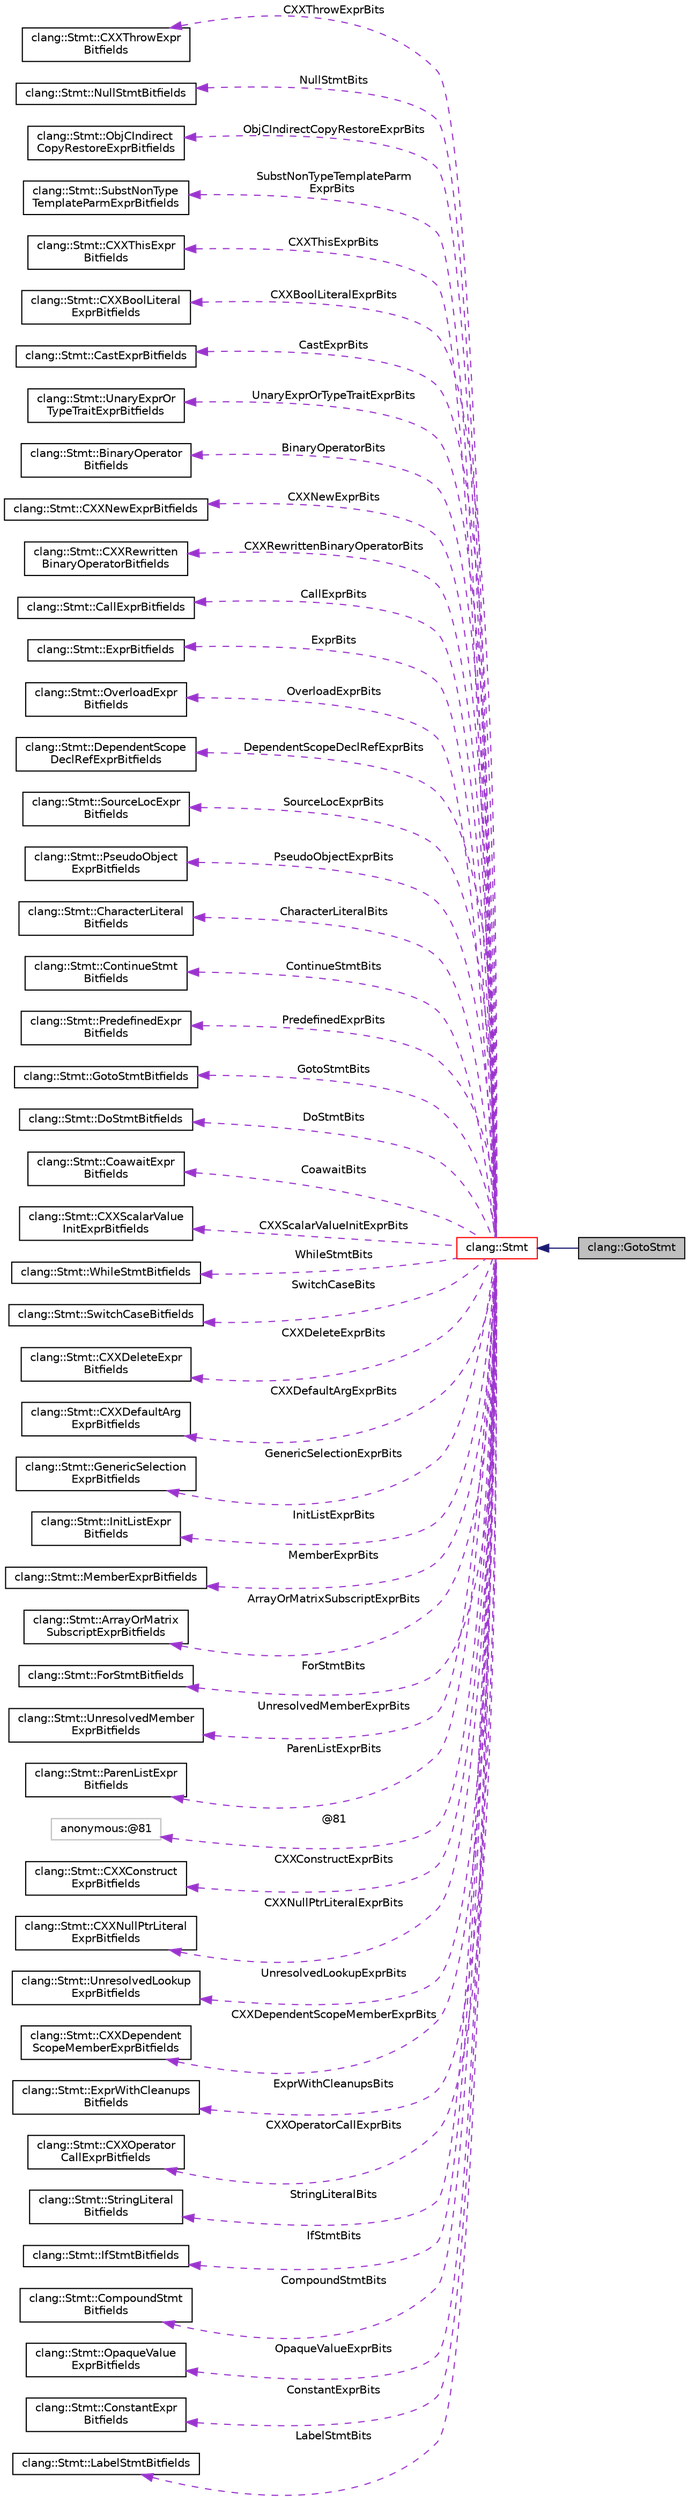 digraph "clang::GotoStmt"
{
 // LATEX_PDF_SIZE
  bgcolor="transparent";
  edge [fontname="Helvetica",fontsize="10",labelfontname="Helvetica",labelfontsize="10"];
  node [fontname="Helvetica",fontsize="10",shape=record];
  rankdir="LR";
  Node1 [label="clang::GotoStmt",height=0.2,width=0.4,color="black", fillcolor="grey75", style="filled", fontcolor="black",tooltip="GotoStmt - This represents a direct goto."];
  Node2 -> Node1 [dir="back",color="midnightblue",fontsize="10",style="solid",fontname="Helvetica"];
  Node2 [label="clang::Stmt",height=0.2,width=0.4,color="red",URL="$classclang_1_1Stmt.html",tooltip="Stmt - This represents one statement."];
  Node3 -> Node2 [dir="back",color="darkorchid3",fontsize="10",style="dashed",label=" CXXThrowExprBits" ,fontname="Helvetica"];
  Node3 [label="clang::Stmt::CXXThrowExpr\lBitfields",height=0.2,width=0.4,color="black",URL="$classclang_1_1Stmt_1_1CXXThrowExprBitfields.html",tooltip=" "];
  Node4 -> Node2 [dir="back",color="darkorchid3",fontsize="10",style="dashed",label=" NullStmtBits" ,fontname="Helvetica"];
  Node4 [label="clang::Stmt::NullStmtBitfields",height=0.2,width=0.4,color="black",URL="$classclang_1_1Stmt_1_1NullStmtBitfields.html",tooltip=" "];
  Node5 -> Node2 [dir="back",color="darkorchid3",fontsize="10",style="dashed",label=" ObjCIndirectCopyRestoreExprBits" ,fontname="Helvetica"];
  Node5 [label="clang::Stmt::ObjCIndirect\lCopyRestoreExprBitfields",height=0.2,width=0.4,color="black",URL="$classclang_1_1Stmt_1_1ObjCIndirectCopyRestoreExprBitfields.html",tooltip=" "];
  Node6 -> Node2 [dir="back",color="darkorchid3",fontsize="10",style="dashed",label=" SubstNonTypeTemplateParm\lExprBits" ,fontname="Helvetica"];
  Node6 [label="clang::Stmt::SubstNonType\lTemplateParmExprBitfields",height=0.2,width=0.4,color="black",URL="$classclang_1_1Stmt_1_1SubstNonTypeTemplateParmExprBitfields.html",tooltip=" "];
  Node7 -> Node2 [dir="back",color="darkorchid3",fontsize="10",style="dashed",label=" CXXThisExprBits" ,fontname="Helvetica"];
  Node7 [label="clang::Stmt::CXXThisExpr\lBitfields",height=0.2,width=0.4,color="black",URL="$classclang_1_1Stmt_1_1CXXThisExprBitfields.html",tooltip=" "];
  Node8 -> Node2 [dir="back",color="darkorchid3",fontsize="10",style="dashed",label=" CXXBoolLiteralExprBits" ,fontname="Helvetica"];
  Node8 [label="clang::Stmt::CXXBoolLiteral\lExprBitfields",height=0.2,width=0.4,color="black",URL="$classclang_1_1Stmt_1_1CXXBoolLiteralExprBitfields.html",tooltip=" "];
  Node9 -> Node2 [dir="back",color="darkorchid3",fontsize="10",style="dashed",label=" CastExprBits" ,fontname="Helvetica"];
  Node9 [label="clang::Stmt::CastExprBitfields",height=0.2,width=0.4,color="black",URL="$classclang_1_1Stmt_1_1CastExprBitfields.html",tooltip=" "];
  Node10 -> Node2 [dir="back",color="darkorchid3",fontsize="10",style="dashed",label=" UnaryExprOrTypeTraitExprBits" ,fontname="Helvetica"];
  Node10 [label="clang::Stmt::UnaryExprOr\lTypeTraitExprBitfields",height=0.2,width=0.4,color="black",URL="$classclang_1_1Stmt_1_1UnaryExprOrTypeTraitExprBitfields.html",tooltip=" "];
  Node11 -> Node2 [dir="back",color="darkorchid3",fontsize="10",style="dashed",label=" BinaryOperatorBits" ,fontname="Helvetica"];
  Node11 [label="clang::Stmt::BinaryOperator\lBitfields",height=0.2,width=0.4,color="black",URL="$classclang_1_1Stmt_1_1BinaryOperatorBitfields.html",tooltip=" "];
  Node12 -> Node2 [dir="back",color="darkorchid3",fontsize="10",style="dashed",label=" CXXNewExprBits" ,fontname="Helvetica"];
  Node12 [label="clang::Stmt::CXXNewExprBitfields",height=0.2,width=0.4,color="black",URL="$classclang_1_1Stmt_1_1CXXNewExprBitfields.html",tooltip=" "];
  Node13 -> Node2 [dir="back",color="darkorchid3",fontsize="10",style="dashed",label=" CXXRewrittenBinaryOperatorBits" ,fontname="Helvetica"];
  Node13 [label="clang::Stmt::CXXRewritten\lBinaryOperatorBitfields",height=0.2,width=0.4,color="black",URL="$classclang_1_1Stmt_1_1CXXRewrittenBinaryOperatorBitfields.html",tooltip=" "];
  Node14 -> Node2 [dir="back",color="darkorchid3",fontsize="10",style="dashed",label=" CallExprBits" ,fontname="Helvetica"];
  Node14 [label="clang::Stmt::CallExprBitfields",height=0.2,width=0.4,color="black",URL="$classclang_1_1Stmt_1_1CallExprBitfields.html",tooltip=" "];
  Node15 -> Node2 [dir="back",color="darkorchid3",fontsize="10",style="dashed",label=" ExprBits" ,fontname="Helvetica"];
  Node15 [label="clang::Stmt::ExprBitfields",height=0.2,width=0.4,color="black",URL="$classclang_1_1Stmt_1_1ExprBitfields.html",tooltip=" "];
  Node16 -> Node2 [dir="back",color="darkorchid3",fontsize="10",style="dashed",label=" OverloadExprBits" ,fontname="Helvetica"];
  Node16 [label="clang::Stmt::OverloadExpr\lBitfields",height=0.2,width=0.4,color="black",URL="$classclang_1_1Stmt_1_1OverloadExprBitfields.html",tooltip=" "];
  Node17 -> Node2 [dir="back",color="darkorchid3",fontsize="10",style="dashed",label=" DependentScopeDeclRefExprBits" ,fontname="Helvetica"];
  Node17 [label="clang::Stmt::DependentScope\lDeclRefExprBitfields",height=0.2,width=0.4,color="black",URL="$classclang_1_1Stmt_1_1DependentScopeDeclRefExprBitfields.html",tooltip=" "];
  Node18 -> Node2 [dir="back",color="darkorchid3",fontsize="10",style="dashed",label=" SourceLocExprBits" ,fontname="Helvetica"];
  Node18 [label="clang::Stmt::SourceLocExpr\lBitfields",height=0.2,width=0.4,color="black",URL="$classclang_1_1Stmt_1_1SourceLocExprBitfields.html",tooltip=" "];
  Node19 -> Node2 [dir="back",color="darkorchid3",fontsize="10",style="dashed",label=" PseudoObjectExprBits" ,fontname="Helvetica"];
  Node19 [label="clang::Stmt::PseudoObject\lExprBitfields",height=0.2,width=0.4,color="black",URL="$classclang_1_1Stmt_1_1PseudoObjectExprBitfields.html",tooltip=" "];
  Node20 -> Node2 [dir="back",color="darkorchid3",fontsize="10",style="dashed",label=" CharacterLiteralBits" ,fontname="Helvetica"];
  Node20 [label="clang::Stmt::CharacterLiteral\lBitfields",height=0.2,width=0.4,color="black",URL="$classclang_1_1Stmt_1_1CharacterLiteralBitfields.html",tooltip=" "];
  Node21 -> Node2 [dir="back",color="darkorchid3",fontsize="10",style="dashed",label=" ContinueStmtBits" ,fontname="Helvetica"];
  Node21 [label="clang::Stmt::ContinueStmt\lBitfields",height=0.2,width=0.4,color="black",URL="$classclang_1_1Stmt_1_1ContinueStmtBitfields.html",tooltip=" "];
  Node22 -> Node2 [dir="back",color="darkorchid3",fontsize="10",style="dashed",label=" PredefinedExprBits" ,fontname="Helvetica"];
  Node22 [label="clang::Stmt::PredefinedExpr\lBitfields",height=0.2,width=0.4,color="black",URL="$classclang_1_1Stmt_1_1PredefinedExprBitfields.html",tooltip=" "];
  Node23 -> Node2 [dir="back",color="darkorchid3",fontsize="10",style="dashed",label=" GotoStmtBits" ,fontname="Helvetica"];
  Node23 [label="clang::Stmt::GotoStmtBitfields",height=0.2,width=0.4,color="black",URL="$classclang_1_1Stmt_1_1GotoStmtBitfields.html",tooltip=" "];
  Node24 -> Node2 [dir="back",color="darkorchid3",fontsize="10",style="dashed",label=" DoStmtBits" ,fontname="Helvetica"];
  Node24 [label="clang::Stmt::DoStmtBitfields",height=0.2,width=0.4,color="black",URL="$classclang_1_1Stmt_1_1DoStmtBitfields.html",tooltip=" "];
  Node25 -> Node2 [dir="back",color="darkorchid3",fontsize="10",style="dashed",label=" CoawaitBits" ,fontname="Helvetica"];
  Node25 [label="clang::Stmt::CoawaitExpr\lBitfields",height=0.2,width=0.4,color="black",URL="$classclang_1_1Stmt_1_1CoawaitExprBitfields.html",tooltip=" "];
  Node26 -> Node2 [dir="back",color="darkorchid3",fontsize="10",style="dashed",label=" CXXScalarValueInitExprBits" ,fontname="Helvetica"];
  Node26 [label="clang::Stmt::CXXScalarValue\lInitExprBitfields",height=0.2,width=0.4,color="black",URL="$classclang_1_1Stmt_1_1CXXScalarValueInitExprBitfields.html",tooltip=" "];
  Node27 -> Node2 [dir="back",color="darkorchid3",fontsize="10",style="dashed",label=" WhileStmtBits" ,fontname="Helvetica"];
  Node27 [label="clang::Stmt::WhileStmtBitfields",height=0.2,width=0.4,color="black",URL="$classclang_1_1Stmt_1_1WhileStmtBitfields.html",tooltip=" "];
  Node28 -> Node2 [dir="back",color="darkorchid3",fontsize="10",style="dashed",label=" SwitchCaseBits" ,fontname="Helvetica"];
  Node28 [label="clang::Stmt::SwitchCaseBitfields",height=0.2,width=0.4,color="black",URL="$classclang_1_1Stmt_1_1SwitchCaseBitfields.html",tooltip=" "];
  Node29 -> Node2 [dir="back",color="darkorchid3",fontsize="10",style="dashed",label=" CXXDeleteExprBits" ,fontname="Helvetica"];
  Node29 [label="clang::Stmt::CXXDeleteExpr\lBitfields",height=0.2,width=0.4,color="black",URL="$classclang_1_1Stmt_1_1CXXDeleteExprBitfields.html",tooltip=" "];
  Node30 -> Node2 [dir="back",color="darkorchid3",fontsize="10",style="dashed",label=" CXXDefaultArgExprBits" ,fontname="Helvetica"];
  Node30 [label="clang::Stmt::CXXDefaultArg\lExprBitfields",height=0.2,width=0.4,color="black",URL="$classclang_1_1Stmt_1_1CXXDefaultArgExprBitfields.html",tooltip=" "];
  Node31 -> Node2 [dir="back",color="darkorchid3",fontsize="10",style="dashed",label=" GenericSelectionExprBits" ,fontname="Helvetica"];
  Node31 [label="clang::Stmt::GenericSelection\lExprBitfields",height=0.2,width=0.4,color="black",URL="$classclang_1_1Stmt_1_1GenericSelectionExprBitfields.html",tooltip=" "];
  Node32 -> Node2 [dir="back",color="darkorchid3",fontsize="10",style="dashed",label=" InitListExprBits" ,fontname="Helvetica"];
  Node32 [label="clang::Stmt::InitListExpr\lBitfields",height=0.2,width=0.4,color="black",URL="$classclang_1_1Stmt_1_1InitListExprBitfields.html",tooltip=" "];
  Node33 -> Node2 [dir="back",color="darkorchid3",fontsize="10",style="dashed",label=" MemberExprBits" ,fontname="Helvetica"];
  Node33 [label="clang::Stmt::MemberExprBitfields",height=0.2,width=0.4,color="black",URL="$classclang_1_1Stmt_1_1MemberExprBitfields.html",tooltip=" "];
  Node34 -> Node2 [dir="back",color="darkorchid3",fontsize="10",style="dashed",label=" ArrayOrMatrixSubscriptExprBits" ,fontname="Helvetica"];
  Node34 [label="clang::Stmt::ArrayOrMatrix\lSubscriptExprBitfields",height=0.2,width=0.4,color="black",URL="$classclang_1_1Stmt_1_1ArrayOrMatrixSubscriptExprBitfields.html",tooltip=" "];
  Node35 -> Node2 [dir="back",color="darkorchid3",fontsize="10",style="dashed",label=" ForStmtBits" ,fontname="Helvetica"];
  Node35 [label="clang::Stmt::ForStmtBitfields",height=0.2,width=0.4,color="black",URL="$classclang_1_1Stmt_1_1ForStmtBitfields.html",tooltip=" "];
  Node36 -> Node2 [dir="back",color="darkorchid3",fontsize="10",style="dashed",label=" UnresolvedMemberExprBits" ,fontname="Helvetica"];
  Node36 [label="clang::Stmt::UnresolvedMember\lExprBitfields",height=0.2,width=0.4,color="black",URL="$classclang_1_1Stmt_1_1UnresolvedMemberExprBitfields.html",tooltip=" "];
  Node37 -> Node2 [dir="back",color="darkorchid3",fontsize="10",style="dashed",label=" ParenListExprBits" ,fontname="Helvetica"];
  Node37 [label="clang::Stmt::ParenListExpr\lBitfields",height=0.2,width=0.4,color="black",URL="$classclang_1_1Stmt_1_1ParenListExprBitfields.html",tooltip=" "];
  Node38 -> Node2 [dir="back",color="darkorchid3",fontsize="10",style="dashed",label=" @81" ,fontname="Helvetica"];
  Node38 [label="anonymous:@81",height=0.2,width=0.4,color="grey75",tooltip=" "];
  Node39 -> Node2 [dir="back",color="darkorchid3",fontsize="10",style="dashed",label=" CXXConstructExprBits" ,fontname="Helvetica"];
  Node39 [label="clang::Stmt::CXXConstruct\lExprBitfields",height=0.2,width=0.4,color="black",URL="$classclang_1_1Stmt_1_1CXXConstructExprBitfields.html",tooltip=" "];
  Node40 -> Node2 [dir="back",color="darkorchid3",fontsize="10",style="dashed",label=" CXXNullPtrLiteralExprBits" ,fontname="Helvetica"];
  Node40 [label="clang::Stmt::CXXNullPtrLiteral\lExprBitfields",height=0.2,width=0.4,color="black",URL="$classclang_1_1Stmt_1_1CXXNullPtrLiteralExprBitfields.html",tooltip=" "];
  Node41 -> Node2 [dir="back",color="darkorchid3",fontsize="10",style="dashed",label=" UnresolvedLookupExprBits" ,fontname="Helvetica"];
  Node41 [label="clang::Stmt::UnresolvedLookup\lExprBitfields",height=0.2,width=0.4,color="black",URL="$classclang_1_1Stmt_1_1UnresolvedLookupExprBitfields.html",tooltip=" "];
  Node42 -> Node2 [dir="back",color="darkorchid3",fontsize="10",style="dashed",label=" CXXDependentScopeMemberExprBits" ,fontname="Helvetica"];
  Node42 [label="clang::Stmt::CXXDependent\lScopeMemberExprBitfields",height=0.2,width=0.4,color="black",URL="$classclang_1_1Stmt_1_1CXXDependentScopeMemberExprBitfields.html",tooltip=" "];
  Node43 -> Node2 [dir="back",color="darkorchid3",fontsize="10",style="dashed",label=" ExprWithCleanupsBits" ,fontname="Helvetica"];
  Node43 [label="clang::Stmt::ExprWithCleanups\lBitfields",height=0.2,width=0.4,color="black",URL="$classclang_1_1Stmt_1_1ExprWithCleanupsBitfields.html",tooltip=" "];
  Node44 -> Node2 [dir="back",color="darkorchid3",fontsize="10",style="dashed",label=" CXXOperatorCallExprBits" ,fontname="Helvetica"];
  Node44 [label="clang::Stmt::CXXOperator\lCallExprBitfields",height=0.2,width=0.4,color="black",URL="$classclang_1_1Stmt_1_1CXXOperatorCallExprBitfields.html",tooltip=" "];
  Node45 -> Node2 [dir="back",color="darkorchid3",fontsize="10",style="dashed",label=" StringLiteralBits" ,fontname="Helvetica"];
  Node45 [label="clang::Stmt::StringLiteral\lBitfields",height=0.2,width=0.4,color="black",URL="$classclang_1_1Stmt_1_1StringLiteralBitfields.html",tooltip=" "];
  Node46 -> Node2 [dir="back",color="darkorchid3",fontsize="10",style="dashed",label=" IfStmtBits" ,fontname="Helvetica"];
  Node46 [label="clang::Stmt::IfStmtBitfields",height=0.2,width=0.4,color="black",URL="$classclang_1_1Stmt_1_1IfStmtBitfields.html",tooltip=" "];
  Node47 -> Node2 [dir="back",color="darkorchid3",fontsize="10",style="dashed",label=" CompoundStmtBits" ,fontname="Helvetica"];
  Node47 [label="clang::Stmt::CompoundStmt\lBitfields",height=0.2,width=0.4,color="black",URL="$classclang_1_1Stmt_1_1CompoundStmtBitfields.html",tooltip=" "];
  Node48 -> Node2 [dir="back",color="darkorchid3",fontsize="10",style="dashed",label=" OpaqueValueExprBits" ,fontname="Helvetica"];
  Node48 [label="clang::Stmt::OpaqueValue\lExprBitfields",height=0.2,width=0.4,color="black",URL="$classclang_1_1Stmt_1_1OpaqueValueExprBitfields.html",tooltip=" "];
  Node49 -> Node2 [dir="back",color="darkorchid3",fontsize="10",style="dashed",label=" ConstantExprBits" ,fontname="Helvetica"];
  Node49 [label="clang::Stmt::ConstantExpr\lBitfields",height=0.2,width=0.4,color="black",URL="$classclang_1_1Stmt_1_1ConstantExprBitfields.html",tooltip=" "];
  Node50 -> Node2 [dir="back",color="darkorchid3",fontsize="10",style="dashed",label=" LabelStmtBits" ,fontname="Helvetica"];
  Node50 [label="clang::Stmt::LabelStmtBitfields",height=0.2,width=0.4,color="black",URL="$classclang_1_1Stmt_1_1LabelStmtBitfields.html",tooltip=" "];
}

